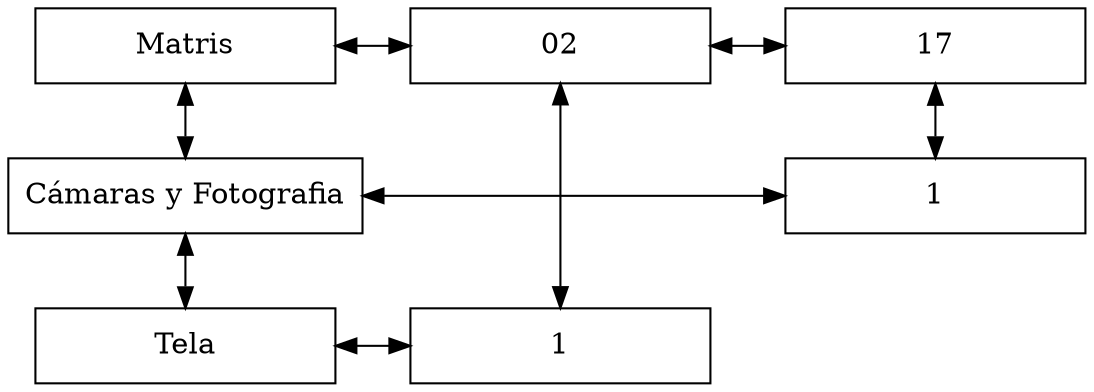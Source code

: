 digraph { 
rankdir = TB; 
node [shape=rectangle, height=0.5, width=2] 
graph[ nodesep = 0.5] 
Matris[label="Matris"] 
nodo02 [label="02"] 
nodo17 [label="17"] 
nodoCámaras_y_Fotografia [label="Cámaras y Fotografia"] 
nodoTela [label="Tela"] 
Matris -> nodo02 [dir=both] 
nodo02 -> nodo17 [dir=both] 
Matris -> nodoCámaras_y_Fotografia [dir=both] 
nodoCámaras_y_Fotografia -> nodoTela [dir=both] 
nodo0y1[label="1"] 
nodo1y0[label="1"] 
nodo02 -> nodo0y1[dir=both] 
nodo17 -> nodo1y0[dir=both] 
nodoCámaras_y_Fotografia -> nodo1y0[constraint=false, dir=both] 
nodoTela -> nodo0y1[constraint=false, dir=both] 
{ rank=same; Matris; nodo02; nodo17} 
{ rank=same;nodoCámaras_y_Fotografia;nodo1y0} 
{ rank=same;nodoTela;nodo0y1} 
}